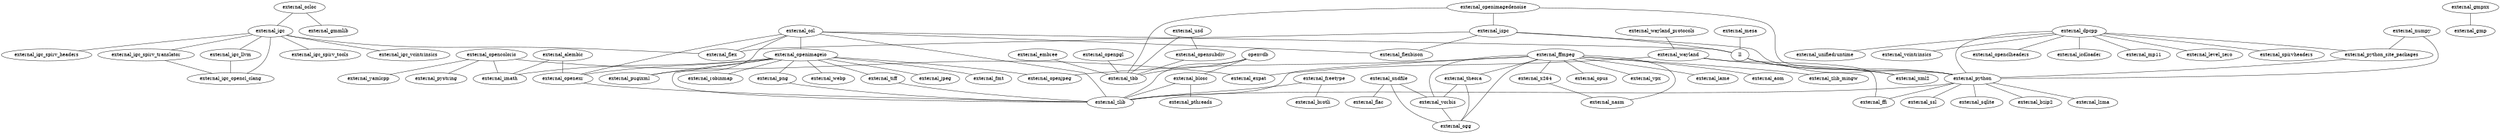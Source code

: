 strict graph {
graph[autosize = false, size = "25.7,8.3!", resolution = 300];
	external_alembic -- external_openexr;
	external_alembic -- external_imath;
	external_blosc -- external_zlib;
	external_blosc -- external_pthreads;
	external_dpcpp -- external_python;
	external_dpcpp -- external_python_site_packages;
	external_dpcpp -- external_vcintrinsics;
	external_dpcpp -- external_openclheaders;
	external_dpcpp -- external_icdloader;
	external_dpcpp -- external_mp11;
	external_dpcpp -- external_level_zero;
	external_dpcpp -- external_spirvheaders;
	external_dpcpp -- external_unifiedruntime;
	external_embree -- external_tbb;
	external_ffmpeg -- external_zlib;
	external_ffmpeg -- external_openjpeg;
	external_ffmpeg -- external_x264;
	external_ffmpeg -- external_opus;
	external_ffmpeg -- external_vpx;
	external_ffmpeg -- external_theora;
	external_ffmpeg -- external_vorbis;
	external_ffmpeg -- external_ogg;
	external_ffmpeg -- external_lame;
	external_ffmpeg -- external_aom;
	external_ffmpeg -- external_zlib_mingw;
	external_ffmpeg -- external_nasm;
	external_freetype -- external_brotli;
	external_freetype -- external_zlib;
	external_gmpxx -- external_gmp;
	external_igc_llvm -- external_igc_opencl_clang;
	external_igc_spirv_translator -- external_igc_opencl_clang;
	external_igc -- external_igc_vcintrinsics;
	external_igc -- external_igc_llvm;
	external_igc -- external_igc_opencl_clang;
	external_igc -- external_igc_vcintrinsics;
	external_igc -- external_igc_spirv_headers;
	external_igc -- external_igc_spirv_tools;
	external_igc -- external_igc_spirv_translator;
	external_igc -- external_flex;
	external_ispc -- ll;
	external_ispc -- external_python;
	external_ispc -- external_flexbison;
	external_ispc -- external_flex;
	ll -- external_xml2;
	ll -- external_python;
	external_mesa -- ll;
	external_numpy -- external_python;
	external_numpy -- external_python_site_packages;
	external_ocloc -- external_igc;
	external_ocloc -- external_gmmlib;
	external_opencolorio -- external_yamlcpp;
	external_opencolorio -- external_expat;
	external_opencolorio -- external_imath;
	external_opencolorio -- external_pystring;
	external_openexr -- external_zlib;
	external_openimagedenoise -- external_tbb;
	external_openimagedenoise -- external_ispc;
	external_openimagedenoise -- external_python;
	external_openimageio -- external_png;
	external_openimageio -- external_zlib;
	external_openimageio -- external_openexr;
	external_openimageio -- external_imath;
	external_openimageio -- external_jpeg;
	external_openimageio -- external_tiff;
	external_openimageio -- external_pugixml;
	external_openimageio -- external_fmt;
	external_openimageio -- external_robinmap;
	external_openimageio -- external_openjpeg;
	external_openimageio -- external_webp;
	external_openpgl -- external_tbb;
	external_opensubdiv -- external_tbb;
	openvdb -- external_tbb;
	openvdb -- external_zlib;
	openvdb -- external_blosc;
	external_osl -- ll;
	external_osl -- external_openexr;
	external_osl -- external_zlib;
	external_osl -- external_openimageio;
	external_osl -- external_pugixml;
	external_osl -- external_flexbison;
	external_osl -- external_flex;
	external_png -- external_zlib;
	external_python -- external_bzip2;
	external_python -- external_ffi;
	external_python -- external_lzma;
	external_python -- external_ssl;
	external_python -- external_sqlite;
	external_python -- external_zlib;
	external_python_site_packages -- external_python;
	external_sndfile -- external_ogg;
	external_sndfile -- external_vorbis;
	external_sndfile -- external_flac;
	external_theora -- external_vorbis;
	external_theora -- external_ogg;
	external_tiff -- external_zlib;
	external_usd -- external_tbb;
	external_usd -- external_opensubdiv;
	external_vorbis -- external_ogg;
	external_wayland -- external_expat;
	external_wayland -- external_xml2;
	external_wayland -- external_ffi;
	external_wayland_protocols -- external_wayland;
	external_x264 -- external_nasm;
}
